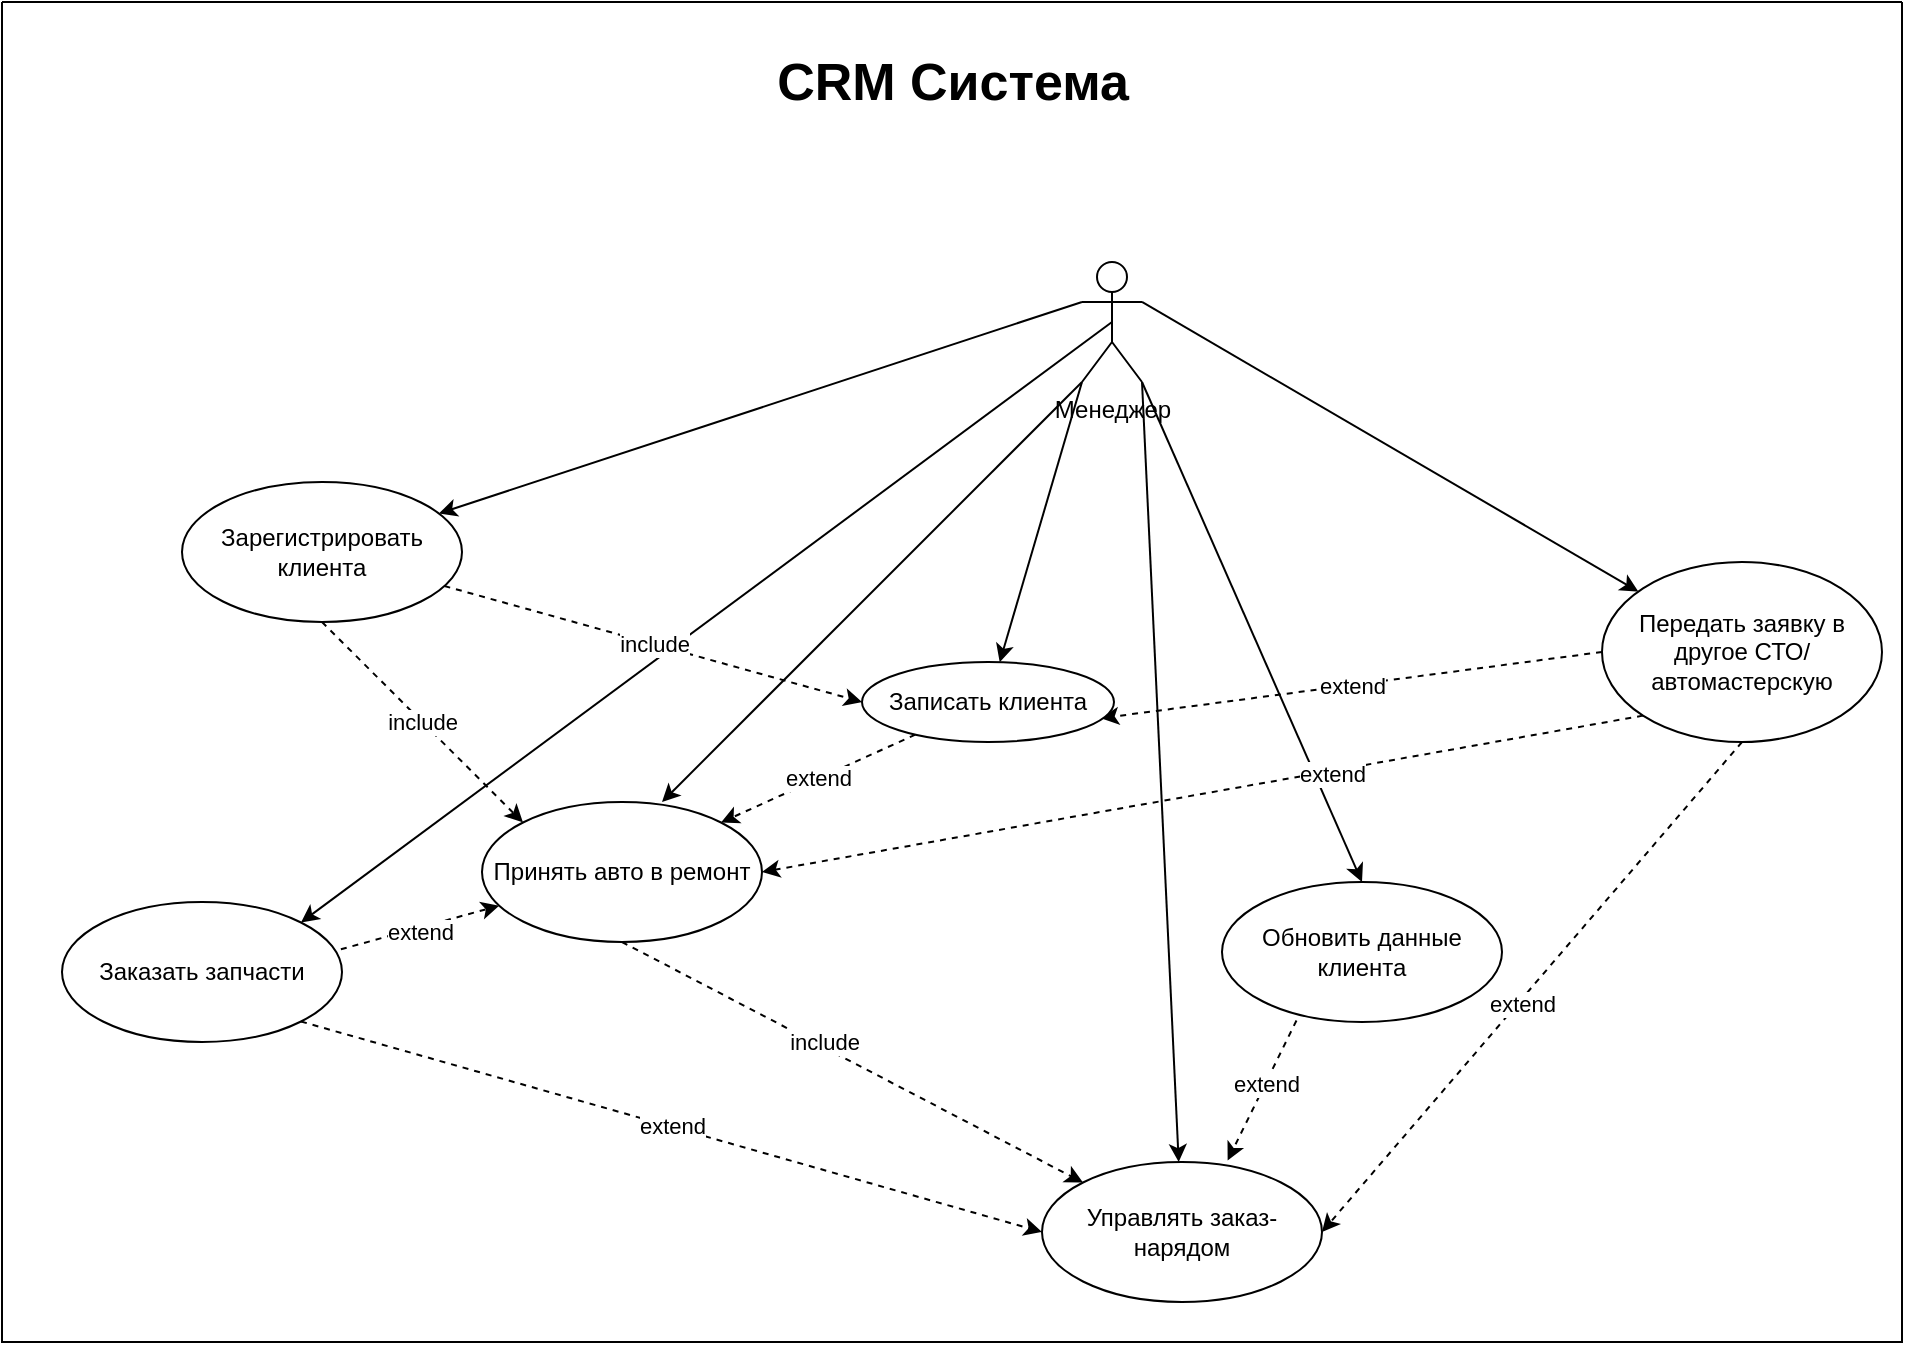 <mxfile version="21.1.2" type="device">
  <diagram name="Page-1" id="C87YD3-ovhG-YgOMG43o">
    <mxGraphModel dx="1468" dy="966" grid="1" gridSize="10" guides="1" tooltips="1" connect="1" arrows="1" fold="1" page="1" pageScale="1" pageWidth="827" pageHeight="1169" math="0" shadow="0">
      <root>
        <mxCell id="0" />
        <mxCell id="1" parent="0" />
        <mxCell id="JGsPzibXXvfBemh5J5Uq-2" value="" style="swimlane;startSize=0;fillColor=#FFFFFF;" parent="1" vertex="1">
          <mxGeometry x="60" y="80" width="950" height="670" as="geometry" />
        </mxCell>
        <mxCell id="JGsPzibXXvfBemh5J5Uq-18" style="rounded=0;orthogonalLoop=1;jettySize=auto;html=1;exitX=0;exitY=0.333;exitDx=0;exitDy=0;exitPerimeter=0;" parent="JGsPzibXXvfBemh5J5Uq-2" source="JGsPzibXXvfBemh5J5Uq-3" target="JGsPzibXXvfBemh5J5Uq-6" edge="1">
          <mxGeometry relative="1" as="geometry" />
        </mxCell>
        <mxCell id="JGsPzibXXvfBemh5J5Uq-19" style="rounded=0;orthogonalLoop=1;jettySize=auto;html=1;exitX=0;exitY=1;exitDx=0;exitDy=0;exitPerimeter=0;" parent="JGsPzibXXvfBemh5J5Uq-2" source="JGsPzibXXvfBemh5J5Uq-3" target="JGsPzibXXvfBemh5J5Uq-11" edge="1">
          <mxGeometry relative="1" as="geometry" />
        </mxCell>
        <mxCell id="JGsPzibXXvfBemh5J5Uq-20" style="rounded=0;orthogonalLoop=1;jettySize=auto;html=1;exitX=1;exitY=1;exitDx=0;exitDy=0;exitPerimeter=0;" parent="JGsPzibXXvfBemh5J5Uq-2" source="JGsPzibXXvfBemh5J5Uq-3" target="JGsPzibXXvfBemh5J5Uq-8" edge="1">
          <mxGeometry relative="1" as="geometry" />
        </mxCell>
        <mxCell id="JGsPzibXXvfBemh5J5Uq-22" style="rounded=0;orthogonalLoop=1;jettySize=auto;html=1;entryX=0.5;entryY=0;entryDx=0;entryDy=0;exitX=1;exitY=1;exitDx=0;exitDy=0;exitPerimeter=0;" parent="JGsPzibXXvfBemh5J5Uq-2" source="JGsPzibXXvfBemh5J5Uq-3" target="JGsPzibXXvfBemh5J5Uq-7" edge="1">
          <mxGeometry relative="1" as="geometry" />
        </mxCell>
        <mxCell id="JGsPzibXXvfBemh5J5Uq-23" style="rounded=0;orthogonalLoop=1;jettySize=auto;html=1;exitX=1;exitY=0.333;exitDx=0;exitDy=0;exitPerimeter=0;" parent="JGsPzibXXvfBemh5J5Uq-2" source="JGsPzibXXvfBemh5J5Uq-3" target="JGsPzibXXvfBemh5J5Uq-10" edge="1">
          <mxGeometry relative="1" as="geometry">
            <mxPoint x="570" y="70" as="sourcePoint" />
          </mxGeometry>
        </mxCell>
        <mxCell id="JGsPzibXXvfBemh5J5Uq-24" style="rounded=0;orthogonalLoop=1;jettySize=auto;html=1;entryX=1;entryY=0;entryDx=0;entryDy=0;exitX=0.5;exitY=0.5;exitDx=0;exitDy=0;exitPerimeter=0;" parent="JGsPzibXXvfBemh5J5Uq-2" source="JGsPzibXXvfBemh5J5Uq-3" target="JGsPzibXXvfBemh5J5Uq-14" edge="1">
          <mxGeometry relative="1" as="geometry">
            <mxPoint x="110" y="250" as="sourcePoint" />
          </mxGeometry>
        </mxCell>
        <mxCell id="JGsPzibXXvfBemh5J5Uq-38" style="rounded=0;orthogonalLoop=1;jettySize=auto;html=1;entryX=0.643;entryY=0;entryDx=0;entryDy=0;entryPerimeter=0;exitX=0;exitY=1;exitDx=0;exitDy=0;exitPerimeter=0;" parent="JGsPzibXXvfBemh5J5Uq-2" source="JGsPzibXXvfBemh5J5Uq-3" target="JGsPzibXXvfBemh5J5Uq-13" edge="1">
          <mxGeometry relative="1" as="geometry" />
        </mxCell>
        <mxCell id="JGsPzibXXvfBemh5J5Uq-3" value="Менеджер" style="shape=umlActor;verticalLabelPosition=bottom;verticalAlign=top;html=1;outlineConnect=0;" parent="JGsPzibXXvfBemh5J5Uq-2" vertex="1">
          <mxGeometry x="540" y="130" width="30" height="60" as="geometry" />
        </mxCell>
        <mxCell id="JGsPzibXXvfBemh5J5Uq-25" value="include" style="rounded=0;orthogonalLoop=1;jettySize=auto;html=1;entryX=0;entryY=0.5;entryDx=0;entryDy=0;dashed=1;" parent="JGsPzibXXvfBemh5J5Uq-2" source="JGsPzibXXvfBemh5J5Uq-6" target="JGsPzibXXvfBemh5J5Uq-11" edge="1">
          <mxGeometry relative="1" as="geometry" />
        </mxCell>
        <mxCell id="JGsPzibXXvfBemh5J5Uq-6" value="Зарегистрировать клиента" style="ellipse;whiteSpace=wrap;html=1;" parent="JGsPzibXXvfBemh5J5Uq-2" vertex="1">
          <mxGeometry x="90" y="240" width="140" height="70" as="geometry" />
        </mxCell>
        <mxCell id="JGsPzibXXvfBemh5J5Uq-7" value="Обновить данные клиента" style="ellipse;whiteSpace=wrap;html=1;" parent="JGsPzibXXvfBemh5J5Uq-2" vertex="1">
          <mxGeometry x="610" y="440" width="140" height="70" as="geometry" />
        </mxCell>
        <mxCell id="JGsPzibXXvfBemh5J5Uq-39" style="rounded=0;orthogonalLoop=1;jettySize=auto;html=1;dashed=1;entryX=0.663;entryY=-0.011;entryDx=0;entryDy=0;entryPerimeter=0;exitX=0.266;exitY=0.989;exitDx=0;exitDy=0;exitPerimeter=0;" parent="JGsPzibXXvfBemh5J5Uq-2" source="JGsPzibXXvfBemh5J5Uq-7" target="JGsPzibXXvfBemh5J5Uq-8" edge="1">
          <mxGeometry relative="1" as="geometry" />
        </mxCell>
        <mxCell id="JGsPzibXXvfBemh5J5Uq-40" value="extend" style="edgeLabel;html=1;align=center;verticalAlign=middle;resizable=0;points=[];" parent="JGsPzibXXvfBemh5J5Uq-39" vertex="1" connectable="0">
          <mxGeometry x="-0.086" y="-1" relative="1" as="geometry">
            <mxPoint x="1" as="offset" />
          </mxGeometry>
        </mxCell>
        <mxCell id="JGsPzibXXvfBemh5J5Uq-41" value="extend" style="rounded=0;orthogonalLoop=1;jettySize=auto;html=1;entryX=0;entryY=0.5;entryDx=0;entryDy=0;dashed=1;exitX=1;exitY=1;exitDx=0;exitDy=0;" parent="JGsPzibXXvfBemh5J5Uq-2" source="JGsPzibXXvfBemh5J5Uq-14" target="JGsPzibXXvfBemh5J5Uq-8" edge="1">
          <mxGeometry relative="1" as="geometry" />
        </mxCell>
        <mxCell id="JGsPzibXXvfBemh5J5Uq-45" style="rounded=0;orthogonalLoop=1;jettySize=auto;html=1;entryX=1;entryY=0.5;entryDx=0;entryDy=0;dashed=1;exitX=0.5;exitY=1;exitDx=0;exitDy=0;" parent="JGsPzibXXvfBemh5J5Uq-2" source="JGsPzibXXvfBemh5J5Uq-10" target="JGsPzibXXvfBemh5J5Uq-8" edge="1">
          <mxGeometry relative="1" as="geometry" />
        </mxCell>
        <mxCell id="JGsPzibXXvfBemh5J5Uq-46" value="extend" style="edgeLabel;html=1;align=center;verticalAlign=middle;resizable=0;points=[];" parent="JGsPzibXXvfBemh5J5Uq-45" vertex="1" connectable="0">
          <mxGeometry x="0.059" y="1" relative="1" as="geometry">
            <mxPoint as="offset" />
          </mxGeometry>
        </mxCell>
        <mxCell id="JGsPzibXXvfBemh5J5Uq-8" value="Управлять заказ-нарядом" style="ellipse;whiteSpace=wrap;html=1;" parent="JGsPzibXXvfBemh5J5Uq-2" vertex="1">
          <mxGeometry x="520" y="580" width="140" height="70" as="geometry" />
        </mxCell>
        <mxCell id="JGsPzibXXvfBemh5J5Uq-10" value="Передать заявку в другое СТО/автомастерскую" style="ellipse;whiteSpace=wrap;html=1;" parent="JGsPzibXXvfBemh5J5Uq-2" vertex="1">
          <mxGeometry x="800" y="280" width="140" height="90" as="geometry" />
        </mxCell>
        <mxCell id="JGsPzibXXvfBemh5J5Uq-27" value="extend" style="rounded=0;orthogonalLoop=1;jettySize=auto;html=1;entryX=1;entryY=0;entryDx=0;entryDy=0;dashed=1;" parent="JGsPzibXXvfBemh5J5Uq-2" source="JGsPzibXXvfBemh5J5Uq-11" target="JGsPzibXXvfBemh5J5Uq-13" edge="1">
          <mxGeometry relative="1" as="geometry" />
        </mxCell>
        <mxCell id="JGsPzibXXvfBemh5J5Uq-44" value="extend" style="rounded=0;orthogonalLoop=1;jettySize=auto;html=1;entryX=0.948;entryY=0.703;entryDx=0;entryDy=0;dashed=1;exitX=0;exitY=0.5;exitDx=0;exitDy=0;entryPerimeter=0;" parent="JGsPzibXXvfBemh5J5Uq-2" source="JGsPzibXXvfBemh5J5Uq-10" target="JGsPzibXXvfBemh5J5Uq-11" edge="1">
          <mxGeometry relative="1" as="geometry" />
        </mxCell>
        <mxCell id="JGsPzibXXvfBemh5J5Uq-11" value="Записать клиента" style="ellipse;whiteSpace=wrap;html=1;" parent="JGsPzibXXvfBemh5J5Uq-2" vertex="1">
          <mxGeometry x="430" y="330" width="126" height="40" as="geometry" />
        </mxCell>
        <mxCell id="JGsPzibXXvfBemh5J5Uq-28" style="rounded=0;orthogonalLoop=1;jettySize=auto;html=1;dashed=1;exitX=0.996;exitY=0.338;exitDx=0;exitDy=0;exitPerimeter=0;" parent="JGsPzibXXvfBemh5J5Uq-2" source="JGsPzibXXvfBemh5J5Uq-14" target="JGsPzibXXvfBemh5J5Uq-13" edge="1">
          <mxGeometry relative="1" as="geometry" />
        </mxCell>
        <mxCell id="JGsPzibXXvfBemh5J5Uq-29" value="extend" style="edgeLabel;html=1;align=center;verticalAlign=middle;resizable=0;points=[];" parent="JGsPzibXXvfBemh5J5Uq-28" vertex="1" connectable="0">
          <mxGeometry x="-0.014" y="-2" relative="1" as="geometry">
            <mxPoint as="offset" />
          </mxGeometry>
        </mxCell>
        <mxCell id="JGsPzibXXvfBemh5J5Uq-30" style="rounded=0;orthogonalLoop=1;jettySize=auto;html=1;entryX=0;entryY=0;entryDx=0;entryDy=0;exitX=0.5;exitY=1;exitDx=0;exitDy=0;dashed=1;" parent="JGsPzibXXvfBemh5J5Uq-2" source="JGsPzibXXvfBemh5J5Uq-13" target="JGsPzibXXvfBemh5J5Uq-8" edge="1">
          <mxGeometry relative="1" as="geometry" />
        </mxCell>
        <mxCell id="JGsPzibXXvfBemh5J5Uq-32" value="include" style="edgeLabel;html=1;align=center;verticalAlign=middle;resizable=0;points=[];" parent="JGsPzibXXvfBemh5J5Uq-30" vertex="1" connectable="0">
          <mxGeometry x="-0.147" y="2" relative="1" as="geometry">
            <mxPoint x="1" as="offset" />
          </mxGeometry>
        </mxCell>
        <mxCell id="JGsPzibXXvfBemh5J5Uq-36" style="rounded=0;orthogonalLoop=1;jettySize=auto;html=1;dashed=1;entryX=1;entryY=0.5;entryDx=0;entryDy=0;exitX=0;exitY=1;exitDx=0;exitDy=0;" parent="JGsPzibXXvfBemh5J5Uq-2" source="JGsPzibXXvfBemh5J5Uq-10" target="JGsPzibXXvfBemh5J5Uq-13" edge="1">
          <mxGeometry relative="1" as="geometry" />
        </mxCell>
        <mxCell id="JGsPzibXXvfBemh5J5Uq-37" value="extend" style="edgeLabel;html=1;align=center;verticalAlign=middle;resizable=0;points=[];" parent="JGsPzibXXvfBemh5J5Uq-36" vertex="1" connectable="0">
          <mxGeometry x="-0.292" y="1" relative="1" as="geometry">
            <mxPoint as="offset" />
          </mxGeometry>
        </mxCell>
        <mxCell id="JGsPzibXXvfBemh5J5Uq-13" value="Принять авто в ремонт" style="ellipse;whiteSpace=wrap;html=1;" parent="JGsPzibXXvfBemh5J5Uq-2" vertex="1">
          <mxGeometry x="240" y="400" width="140" height="70" as="geometry" />
        </mxCell>
        <mxCell id="JGsPzibXXvfBemh5J5Uq-14" value="Заказать запчасти" style="ellipse;whiteSpace=wrap;html=1;" parent="JGsPzibXXvfBemh5J5Uq-2" vertex="1">
          <mxGeometry x="30" y="450" width="140" height="70" as="geometry" />
        </mxCell>
        <mxCell id="JGsPzibXXvfBemh5J5Uq-21" style="edgeStyle=orthogonalEdgeStyle;rounded=0;orthogonalLoop=1;jettySize=auto;html=1;exitX=0.5;exitY=1;exitDx=0;exitDy=0;" parent="JGsPzibXXvfBemh5J5Uq-2" source="JGsPzibXXvfBemh5J5Uq-10" target="JGsPzibXXvfBemh5J5Uq-10" edge="1">
          <mxGeometry relative="1" as="geometry" />
        </mxCell>
        <mxCell id="JGsPzibXXvfBemh5J5Uq-50" value="&lt;b&gt;&lt;font style=&quot;font-size: 26px;&quot;&gt;CRM Система&lt;/font&gt;&lt;/b&gt;" style="text;html=1;align=center;verticalAlign=middle;resizable=0;points=[];autosize=1;strokeColor=none;fillColor=none;" parent="JGsPzibXXvfBemh5J5Uq-2" vertex="1">
          <mxGeometry x="375" y="20" width="200" height="40" as="geometry" />
        </mxCell>
        <mxCell id="kztkx6ApwG63iIDyhv-k-1" value="include" style="rounded=0;orthogonalLoop=1;jettySize=auto;html=1;entryX=0;entryY=0;entryDx=0;entryDy=0;dashed=1;exitX=0.5;exitY=1;exitDx=0;exitDy=0;" edge="1" parent="JGsPzibXXvfBemh5J5Uq-2" source="JGsPzibXXvfBemh5J5Uq-6" target="JGsPzibXXvfBemh5J5Uq-13">
          <mxGeometry relative="1" as="geometry">
            <mxPoint x="231" y="302" as="sourcePoint" />
            <mxPoint x="440" y="360" as="targetPoint" />
          </mxGeometry>
        </mxCell>
      </root>
    </mxGraphModel>
  </diagram>
</mxfile>
